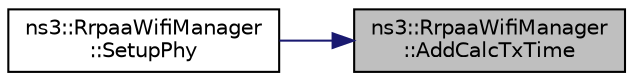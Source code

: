 digraph "ns3::RrpaaWifiManager::AddCalcTxTime"
{
 // LATEX_PDF_SIZE
  edge [fontname="Helvetica",fontsize="10",labelfontname="Helvetica",labelfontsize="10"];
  node [fontname="Helvetica",fontsize="10",shape=record];
  rankdir="RL";
  Node1 [label="ns3::RrpaaWifiManager\l::AddCalcTxTime",height=0.2,width=0.4,color="black", fillcolor="grey75", style="filled", fontcolor="black",tooltip="Add transmission time for the given mode to an internal list."];
  Node1 -> Node2 [dir="back",color="midnightblue",fontsize="10",style="solid",fontname="Helvetica"];
  Node2 [label="ns3::RrpaaWifiManager\l::SetupPhy",height=0.2,width=0.4,color="black", fillcolor="white", style="filled",URL="$classns3_1_1_rrpaa_wifi_manager.html#ac2ec3ffb5e5b1910a38f4358964a08fb",tooltip="Set up PHY associated with this device since it is the object that knows the full set of transmit rat..."];
}
